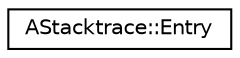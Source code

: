 digraph "Graphical Class Hierarchy"
{
 // LATEX_PDF_SIZE
  edge [fontname="Helvetica",fontsize="10",labelfontname="Helvetica",labelfontsize="10"];
  node [fontname="Helvetica",fontsize="10",shape=record];
  rankdir="LR";
  Node0 [label="AStacktrace::Entry",height=0.2,width=0.4,color="black", fillcolor="white", style="filled",URL="$classAStacktrace_1_1Entry.html",tooltip="Stacktrace entry."];
}

